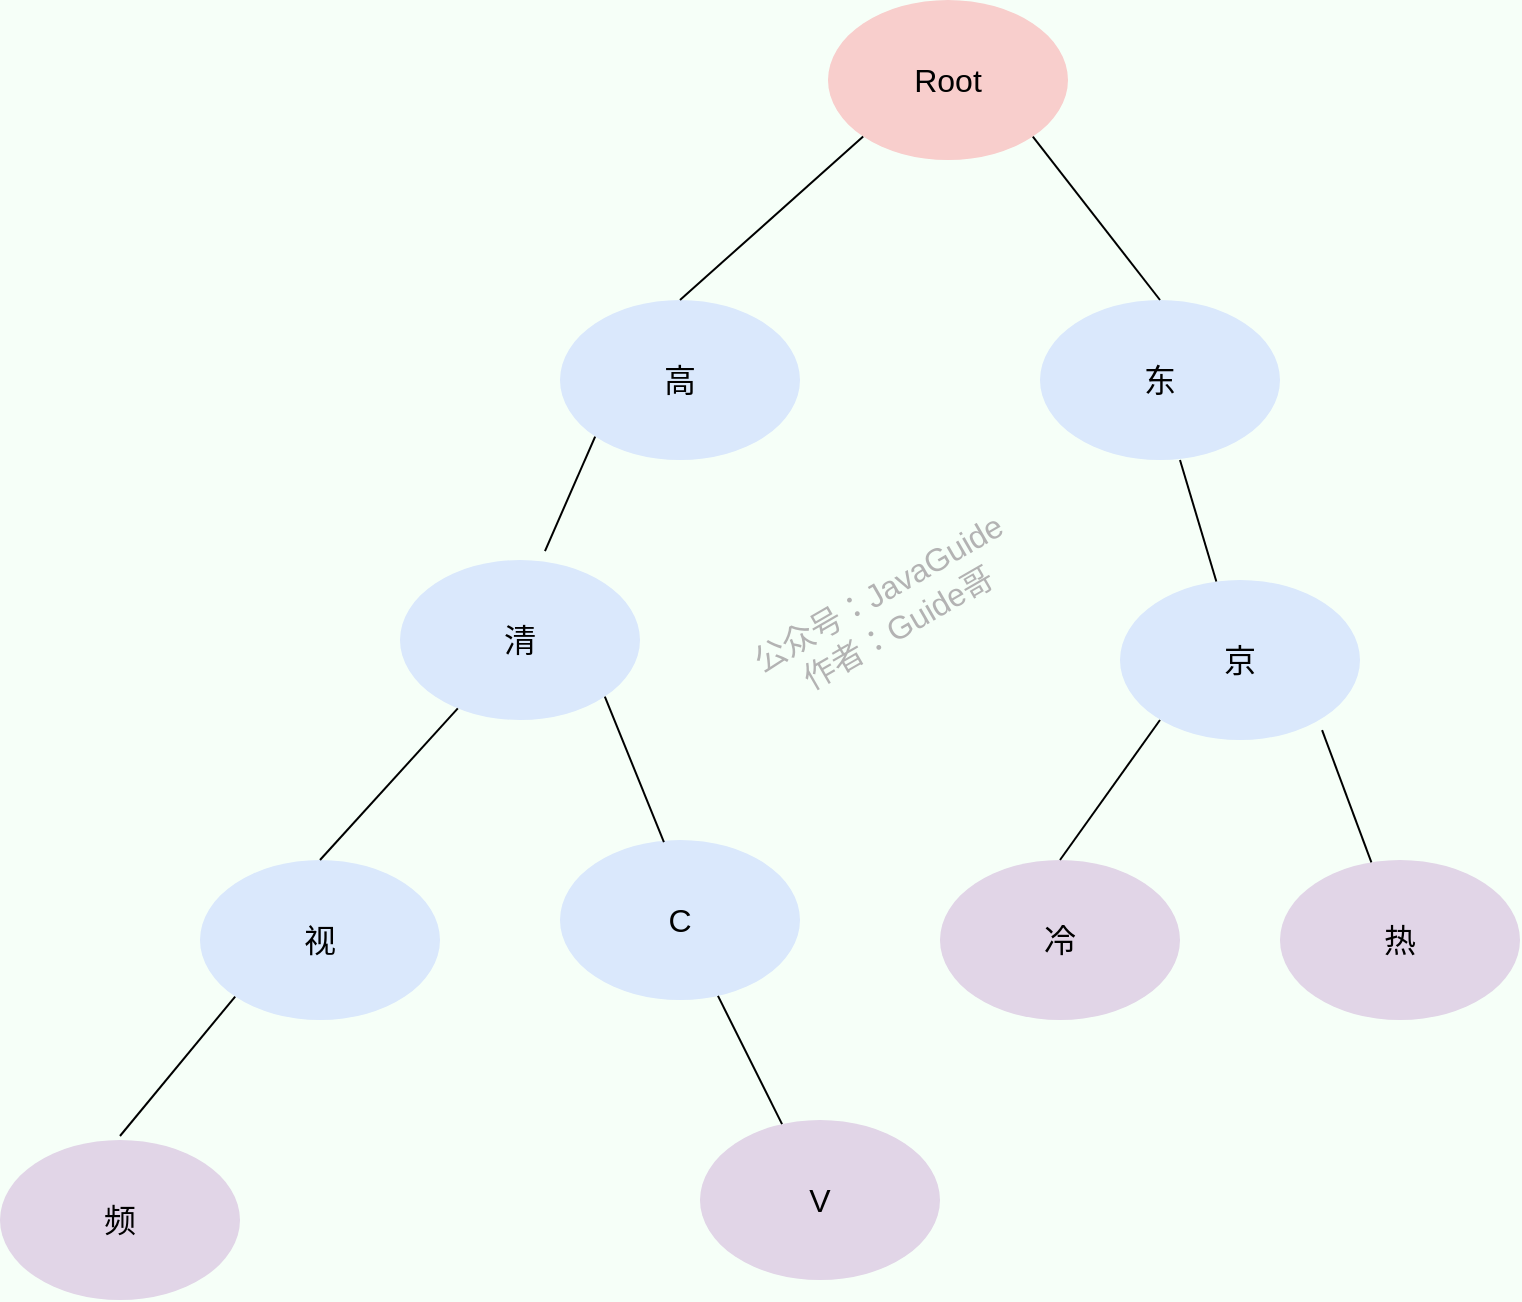 <mxfile version="20.3.0" type="device"><diagram id="F1ZqUBVQB0ptfqIP5Zs4" name="Page-1"><mxGraphModel dx="1718" dy="534" grid="1" gridSize="10" guides="1" tooltips="1" connect="1" arrows="1" fold="1" page="1" pageScale="1" pageWidth="827" pageHeight="1169" background="#F6FFF8" math="0" shadow="0"><root><mxCell id="0"/><mxCell id="1" parent="0"/><mxCell id="cTd8YGojOANdN_w-GwUn-1" value="Root" style="ellipse;whiteSpace=wrap;html=1;fontSize=16;fillColor=#f8cecc;strokeColor=none;shadow=0;sketch=0;" parent="1" vertex="1"><mxGeometry x="294" y="210" width="120" height="80" as="geometry"/></mxCell><mxCell id="cTd8YGojOANdN_w-GwUn-2" value="高" style="ellipse;whiteSpace=wrap;html=1;fontSize=16;fillColor=#dae8fc;strokeColor=none;shadow=0;sketch=0;" parent="1" vertex="1"><mxGeometry x="160" y="360" width="120" height="80" as="geometry"/></mxCell><mxCell id="cTd8YGojOANdN_w-GwUn-3" value="东" style="ellipse;whiteSpace=wrap;html=1;fontSize=16;fillColor=#dae8fc;strokeColor=none;shadow=0;sketch=0;" parent="1" vertex="1"><mxGeometry x="400" y="360" width="120" height="80" as="geometry"/></mxCell><mxCell id="cTd8YGojOANdN_w-GwUn-4" value="清" style="ellipse;whiteSpace=wrap;html=1;fontSize=16;fillColor=#dae8fc;strokeColor=none;shadow=0;sketch=0;" parent="1" vertex="1"><mxGeometry x="80" y="490" width="120" height="80" as="geometry"/></mxCell><mxCell id="cTd8YGojOANdN_w-GwUn-5" value="视" style="ellipse;whiteSpace=wrap;html=1;fontSize=16;fillColor=#dae8fc;strokeColor=none;shadow=0;sketch=0;" parent="1" vertex="1"><mxGeometry x="-20" y="640" width="120" height="80" as="geometry"/></mxCell><mxCell id="cTd8YGojOANdN_w-GwUn-6" value="C" style="ellipse;whiteSpace=wrap;html=1;fontSize=16;fillColor=#dae8fc;strokeColor=none;shadow=0;sketch=0;" parent="1" vertex="1"><mxGeometry x="160" y="630" width="120" height="80" as="geometry"/></mxCell><mxCell id="cTd8YGojOANdN_w-GwUn-9" value="V" style="ellipse;whiteSpace=wrap;html=1;fontSize=16;fillColor=#e1d5e7;strokeColor=none;shadow=0;sketch=0;" parent="1" vertex="1"><mxGeometry x="230" y="770" width="120" height="80" as="geometry"/></mxCell><mxCell id="cTd8YGojOANdN_w-GwUn-10" value="频" style="ellipse;whiteSpace=wrap;html=1;fontSize=16;fillColor=#e1d5e7;strokeColor=none;shadow=0;sketch=0;" parent="1" vertex="1"><mxGeometry x="-120" y="780" width="120" height="80" as="geometry"/></mxCell><mxCell id="cTd8YGojOANdN_w-GwUn-11" value="京" style="ellipse;whiteSpace=wrap;html=1;fontSize=16;fillColor=#dae8fc;strokeColor=none;shadow=0;sketch=0;" parent="1" vertex="1"><mxGeometry x="440" y="500" width="120" height="80" as="geometry"/></mxCell><mxCell id="cTd8YGojOANdN_w-GwUn-13" value="" style="endArrow=none;html=1;fontSize=16;entryX=0;entryY=1;entryDx=0;entryDy=0;exitX=0.5;exitY=0;exitDx=0;exitDy=0;shadow=0;sketch=0;" parent="1" source="cTd8YGojOANdN_w-GwUn-2" target="cTd8YGojOANdN_w-GwUn-1" edge="1"><mxGeometry width="50" height="50" relative="1" as="geometry"><mxPoint x="300" y="360" as="sourcePoint"/><mxPoint x="350" y="310" as="targetPoint"/></mxGeometry></mxCell><mxCell id="cTd8YGojOANdN_w-GwUn-14" value="" style="endArrow=none;html=1;fontSize=16;entryX=0;entryY=1;entryDx=0;entryDy=0;exitX=0.604;exitY=-0.056;exitDx=0;exitDy=0;exitPerimeter=0;shadow=0;sketch=0;" parent="1" source="cTd8YGojOANdN_w-GwUn-4" target="cTd8YGojOANdN_w-GwUn-2" edge="1"><mxGeometry width="50" height="50" relative="1" as="geometry"><mxPoint x="60" y="460" as="sourcePoint"/><mxPoint x="110" y="410" as="targetPoint"/></mxGeometry></mxCell><mxCell id="cTd8YGojOANdN_w-GwUn-15" value="" style="endArrow=none;html=1;fontSize=16;exitX=0.5;exitY=0;exitDx=0;exitDy=0;shadow=0;sketch=0;" parent="1" source="cTd8YGojOANdN_w-GwUn-5" target="cTd8YGojOANdN_w-GwUn-4" edge="1"><mxGeometry width="50" height="50" relative="1" as="geometry"><mxPoint x="20" y="610" as="sourcePoint"/><mxPoint x="70" y="560" as="targetPoint"/></mxGeometry></mxCell><mxCell id="cTd8YGojOANdN_w-GwUn-16" value="" style="endArrow=none;html=1;fontSize=16;entryX=0;entryY=1;entryDx=0;entryDy=0;shadow=0;sketch=0;" parent="1" target="cTd8YGojOANdN_w-GwUn-5" edge="1"><mxGeometry width="50" height="50" relative="1" as="geometry"><mxPoint x="-60" y="778" as="sourcePoint"/><mxPoint x="7.258" y="709.996" as="targetPoint"/></mxGeometry></mxCell><mxCell id="cTd8YGojOANdN_w-GwUn-17" value="" style="endArrow=none;html=1;fontSize=16;entryX=1;entryY=1;entryDx=0;entryDy=0;exitX=0.433;exitY=0.013;exitDx=0;exitDy=0;exitPerimeter=0;shadow=0;sketch=0;" parent="1" source="cTd8YGojOANdN_w-GwUn-6" target="cTd8YGojOANdN_w-GwUn-4" edge="1"><mxGeometry width="50" height="50" relative="1" as="geometry"><mxPoint x="250" y="620" as="sourcePoint"/><mxPoint x="300" y="570" as="targetPoint"/></mxGeometry></mxCell><mxCell id="cTd8YGojOANdN_w-GwUn-18" value="" style="endArrow=none;html=1;fontSize=16;shadow=0;sketch=0;" parent="1" source="cTd8YGojOANdN_w-GwUn-9" target="cTd8YGojOANdN_w-GwUn-6" edge="1"><mxGeometry width="50" height="50" relative="1" as="geometry"><mxPoint x="350" y="760" as="sourcePoint"/><mxPoint x="400" y="710" as="targetPoint"/></mxGeometry></mxCell><mxCell id="cTd8YGojOANdN_w-GwUn-19" value="" style="endArrow=none;html=1;fontSize=16;entryX=1;entryY=1;entryDx=0;entryDy=0;exitX=0.5;exitY=0;exitDx=0;exitDy=0;shadow=0;sketch=0;" parent="1" source="cTd8YGojOANdN_w-GwUn-3" target="cTd8YGojOANdN_w-GwUn-1" edge="1"><mxGeometry width="50" height="50" relative="1" as="geometry"><mxPoint x="570" y="370" as="sourcePoint"/><mxPoint x="620" y="320" as="targetPoint"/></mxGeometry></mxCell><mxCell id="cTd8YGojOANdN_w-GwUn-20" value="" style="endArrow=none;html=1;fontSize=16;entryX=1;entryY=1;entryDx=0;entryDy=0;shadow=0;sketch=0;" parent="1" source="cTd8YGojOANdN_w-GwUn-11" edge="1"><mxGeometry width="50" height="50" relative="1" as="geometry"><mxPoint x="533.57" y="521.72" as="sourcePoint"/><mxPoint x="469.996" y="440.004" as="targetPoint"/></mxGeometry></mxCell><mxCell id="cTd8YGojOANdN_w-GwUn-21" value="热" style="ellipse;whiteSpace=wrap;html=1;fontSize=16;fillColor=#e1d5e7;strokeColor=none;shadow=0;sketch=0;" parent="1" vertex="1"><mxGeometry x="520" y="640" width="120" height="80" as="geometry"/></mxCell><mxCell id="cTd8YGojOANdN_w-GwUn-22" value="" style="endArrow=none;html=1;fontSize=16;entryX=0.842;entryY=0.938;entryDx=0;entryDy=0;shadow=0;sketch=0;entryPerimeter=0;" parent="1" source="cTd8YGojOANdN_w-GwUn-21" target="cTd8YGojOANdN_w-GwUn-11" edge="1"><mxGeometry width="50" height="50" relative="1" as="geometry"><mxPoint x="573.57" y="661.72" as="sourcePoint"/><mxPoint x="509.996" y="580.004" as="targetPoint"/></mxGeometry></mxCell><mxCell id="cTd8YGojOANdN_w-GwUn-23" value="公众号：JavaGuide&lt;br style=&quot;font-size: 16px;&quot;&gt;作者：Guide哥" style="text;html=1;strokeColor=none;fillColor=none;align=center;verticalAlign=middle;whiteSpace=wrap;rounded=0;labelBackgroundColor=none;fontSize=16;fontColor=#B3B3B3;rotation=-30;sketch=0;" parent="1" vertex="1"><mxGeometry x="234" y="510" width="180" height="10" as="geometry"/></mxCell><mxCell id="eqjhFlUMUEQl-emJo4xd-1" value="冷" style="ellipse;whiteSpace=wrap;html=1;fontSize=16;fillColor=#e1d5e7;strokeColor=none;shadow=0;sketch=0;" parent="1" vertex="1"><mxGeometry x="350" y="640" width="120" height="80" as="geometry"/></mxCell><mxCell id="eqjhFlUMUEQl-emJo4xd-2" value="" style="endArrow=none;html=1;fontSize=16;shadow=0;sketch=0;exitX=0.5;exitY=0;exitDx=0;exitDy=0;" parent="1" source="eqjhFlUMUEQl-emJo4xd-1" edge="1"><mxGeometry width="50" height="50" relative="1" as="geometry"><mxPoint x="420" y="632" as="sourcePoint"/><mxPoint x="460" y="570" as="targetPoint"/></mxGeometry></mxCell></root></mxGraphModel></diagram></mxfile>